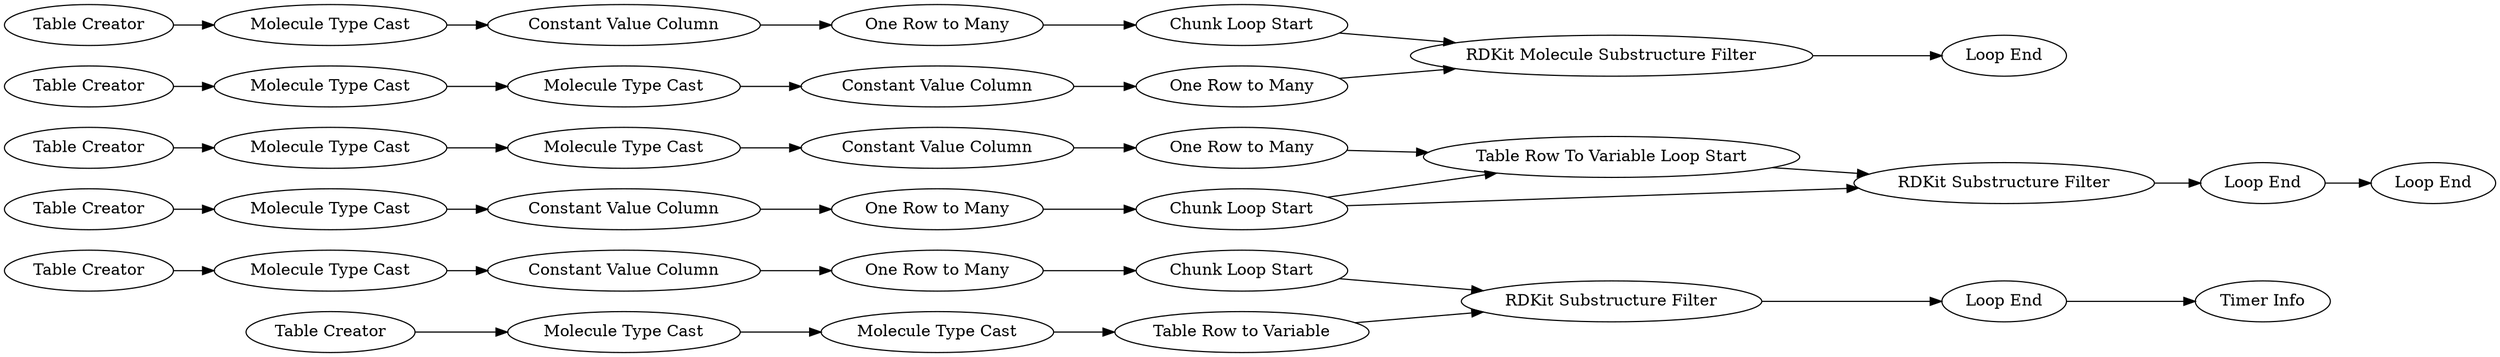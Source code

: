 digraph {
	1 [label="Table Creator"]
	2 [label="Table Creator"]
	73 [label="Molecule Type Cast"]
	74 [label="Molecule Type Cast"]
	77 [label="Constant Value Column"]
	78 [label="One Row to Many"]
	1567 [label="Table Row to Variable"]
	1568 [label="Molecule Type Cast"]
	1572 [label="Molecule Type Cast"]
	1573 [label="Table Creator"]
	1574 [label="Molecule Type Cast"]
	1578 [label="Constant Value Column"]
	1579 [label="One Row to Many"]
	1590 [label="Constant Value Column"]
	1591 [label="One Row to Many"]
	1592 [label="Table Creator"]
	1593 [label="Molecule Type Cast"]
	1594 [label="Table Row To Variable Loop Start"]
	1596 [label="Loop End"]
	1597 [label="RDKit Substructure Filter"]
	1598 [label="Chunk Loop Start"]
	1599 [label="Loop End"]
	1600 [label="Timer Info"]
	1601 [label="RDKit Substructure Filter"]
	1602 [label="Chunk Loop Start"]
	1605 [label="Loop End"]
	1606 [label="Loop End"]
	1608 [label="Table Creator"]
	1609 [label="Molecule Type Cast"]
	1610 [label="Table Creator"]
	1612 [label="Chunk Loop Start"]
	1613 [label="Molecule Type Cast"]
	1614 [label="Constant Value Column"]
	1615 [label="Constant Value Column"]
	1617 [label="One Row to Many"]
	1618 [label="Molecule Type Cast"]
	1619 [label="One Row to Many"]
	1620 [label="RDKit Molecule Substructure Filter"]
	1 -> 73
	2 -> 74
	73 -> 77
	74 -> 1568
	77 -> 78
	78 -> 1598
	1567 -> 1597
	1568 -> 1578
	1572 -> 1567
	1573 -> 1574
	1574 -> 1572
	1578 -> 1579
	1579 -> 1594
	1590 -> 1591
	1591 -> 1602
	1592 -> 1593
	1593 -> 1590
	1594 -> 1601
	1596 -> 1605
	1597 -> 1599
	1598 -> 1597
	1599 -> 1600
	1601 -> 1596
	1602 -> 1601
	1602 -> 1594
	1608 -> 1609
	1609 -> 1618
	1610 -> 1613
	1612 -> 1620
	1613 -> 1614
	1614 -> 1617
	1615 -> 1619
	1617 -> 1612
	1618 -> 1615
	1619 -> 1620
	1620 -> 1606
	rankdir=LR
}
